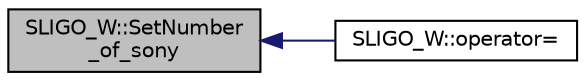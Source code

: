 digraph "SLIGO_W::SetNumber_of_sony"
{
  edge [fontname="Helvetica",fontsize="10",labelfontname="Helvetica",labelfontsize="10"];
  node [fontname="Helvetica",fontsize="10",shape=record];
  rankdir="LR";
  Node1 [label="SLIGO_W::SetNumber\l_of_sony",height=0.2,width=0.4,color="black", fillcolor="grey75", style="filled", fontcolor="black"];
  Node1 -> Node2 [dir="back",color="midnightblue",fontsize="10",style="solid"];
  Node2 [label="SLIGO_W::operator=",height=0.2,width=0.4,color="black", fillcolor="white", style="filled",URL="$class_s_l_i_g_o___w.html#a64051fdd5b3ebc47b0a74b42eb092c1b"];
}
